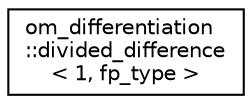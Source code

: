 digraph "Graphical Class Hierarchy"
{
 // LATEX_PDF_SIZE
  edge [fontname="Helvetica",fontsize="10",labelfontname="Helvetica",labelfontsize="10"];
  node [fontname="Helvetica",fontsize="10",shape=record];
  rankdir="LR";
  Node0 [label="om_differentiation\l::divided_difference\l\< 1, fp_type \>",height=0.2,width=0.4,color="black", fillcolor="white", style="filled",URL="$structom__differentiation_1_1divided__difference_3_011_00_01fp__type_01_4.html",tooltip=" "];
}
